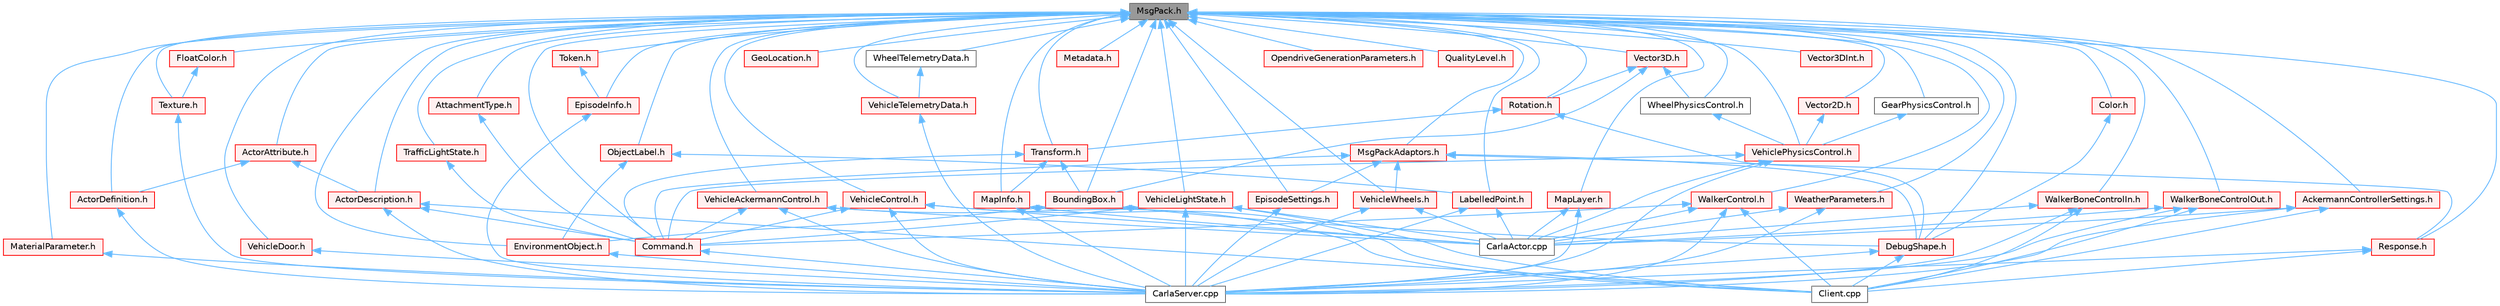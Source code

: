 digraph "MsgPack.h"
{
 // INTERACTIVE_SVG=YES
 // LATEX_PDF_SIZE
  bgcolor="transparent";
  edge [fontname=Helvetica,fontsize=10,labelfontname=Helvetica,labelfontsize=10];
  node [fontname=Helvetica,fontsize=10,shape=box,height=0.2,width=0.4];
  Node1 [id="Node000001",label="MsgPack.h",height=0.2,width=0.4,color="gray40", fillcolor="grey60", style="filled", fontcolor="black",tooltip=" "];
  Node1 -> Node2 [id="edge1_Node000001_Node000002",dir="back",color="steelblue1",style="solid",tooltip=" "];
  Node2 [id="Node000002",label="AckermannControllerSettings.h",height=0.2,width=0.4,color="red", fillcolor="#FFF0F0", style="filled",URL="$d0/d10/LibCarla_2source_2carla_2rpc_2AckermannControllerSettings_8h.html",tooltip=" "];
  Node2 -> Node3 [id="edge2_Node000002_Node000003",dir="back",color="steelblue1",style="solid",tooltip=" "];
  Node3 [id="Node000003",label="CarlaActor.cpp",height=0.2,width=0.4,color="grey40", fillcolor="white", style="filled",URL="$d3/d43/CarlaActor_8cpp.html",tooltip=" "];
  Node2 -> Node4 [id="edge3_Node000002_Node000004",dir="back",color="steelblue1",style="solid",tooltip=" "];
  Node4 [id="Node000004",label="CarlaServer.cpp",height=0.2,width=0.4,color="grey40", fillcolor="white", style="filled",URL="$db/d6c/CarlaServer_8cpp.html",tooltip=" "];
  Node2 -> Node5 [id="edge4_Node000002_Node000005",dir="back",color="steelblue1",style="solid",tooltip=" "];
  Node5 [id="Node000005",label="Client.cpp",height=0.2,width=0.4,color="grey40", fillcolor="white", style="filled",URL="$dc/d4a/client_2detail_2Client_8cpp.html",tooltip=" "];
  Node1 -> Node51 [id="edge5_Node000001_Node000051",dir="back",color="steelblue1",style="solid",tooltip=" "];
  Node51 [id="Node000051",label="ActorAttribute.h",height=0.2,width=0.4,color="red", fillcolor="#FFF0F0", style="filled",URL="$d2/dc4/LibCarla_2source_2carla_2rpc_2ActorAttribute_8h.html",tooltip=" "];
  Node51 -> Node94 [id="edge6_Node000051_Node000094",dir="back",color="steelblue1",style="solid",tooltip=" "];
  Node94 [id="Node000094",label="ActorDefinition.h",height=0.2,width=0.4,color="red", fillcolor="#FFF0F0", style="filled",URL="$d9/dd9/LibCarla_2source_2carla_2rpc_2ActorDefinition_8h.html",tooltip=" "];
  Node94 -> Node4 [id="edge7_Node000094_Node000004",dir="back",color="steelblue1",style="solid",tooltip=" "];
  Node51 -> Node96 [id="edge8_Node000051_Node000096",dir="back",color="steelblue1",style="solid",tooltip=" "];
  Node96 [id="Node000096",label="ActorDescription.h",height=0.2,width=0.4,color="red", fillcolor="#FFF0F0", style="filled",URL="$d9/db9/LibCarla_2source_2carla_2rpc_2ActorDescription_8h.html",tooltip=" "];
  Node96 -> Node4 [id="edge9_Node000096_Node000004",dir="back",color="steelblue1",style="solid",tooltip=" "];
  Node96 -> Node5 [id="edge10_Node000096_Node000005",dir="back",color="steelblue1",style="solid",tooltip=" "];
  Node96 -> Node229 [id="edge11_Node000096_Node000229",dir="back",color="steelblue1",style="solid",tooltip=" "];
  Node229 [id="Node000229",label="Command.h",height=0.2,width=0.4,color="red", fillcolor="#FFF0F0", style="filled",URL="$d1/d55/Command_8h.html",tooltip=" "];
  Node229 -> Node4 [id="edge12_Node000229_Node000004",dir="back",color="steelblue1",style="solid",tooltip=" "];
  Node1 -> Node94 [id="edge13_Node000001_Node000094",dir="back",color="steelblue1",style="solid",tooltip=" "];
  Node1 -> Node96 [id="edge14_Node000001_Node000096",dir="back",color="steelblue1",style="solid",tooltip=" "];
  Node1 -> Node230 [id="edge15_Node000001_Node000230",dir="back",color="steelblue1",style="solid",tooltip=" "];
  Node230 [id="Node000230",label="AttachmentType.h",height=0.2,width=0.4,color="red", fillcolor="#FFF0F0", style="filled",URL="$d9/df7/AttachmentType_8h.html",tooltip=" "];
  Node230 -> Node229 [id="edge16_Node000230_Node000229",dir="back",color="steelblue1",style="solid",tooltip=" "];
  Node1 -> Node233 [id="edge17_Node000001_Node000233",dir="back",color="steelblue1",style="solid",tooltip=" "];
  Node233 [id="Node000233",label="BoundingBox.h",height=0.2,width=0.4,color="red", fillcolor="#FFF0F0", style="filled",URL="$d2/dfe/LibCarla_2source_2carla_2geom_2BoundingBox_8h.html",tooltip=" "];
  Node233 -> Node235 [id="edge18_Node000233_Node000235",dir="back",color="steelblue1",style="solid",tooltip=" "];
  Node235 [id="Node000235",label="DebugShape.h",height=0.2,width=0.4,color="red", fillcolor="#FFF0F0", style="filled",URL="$dd/dd3/DebugShape_8h.html",tooltip=" "];
  Node235 -> Node4 [id="edge19_Node000235_Node000004",dir="back",color="steelblue1",style="solid",tooltip=" "];
  Node235 -> Node5 [id="edge20_Node000235_Node000005",dir="back",color="steelblue1",style="solid",tooltip=" "];
  Node233 -> Node236 [id="edge21_Node000233_Node000236",dir="back",color="steelblue1",style="solid",tooltip=" "];
  Node236 [id="Node000236",label="EnvironmentObject.h",height=0.2,width=0.4,color="red", fillcolor="#FFF0F0", style="filled",URL="$de/d10/LibCarla_2source_2carla_2rpc_2EnvironmentObject_8h.html",tooltip=" "];
  Node236 -> Node4 [id="edge22_Node000236_Node000004",dir="back",color="steelblue1",style="solid",tooltip=" "];
  Node1 -> Node293 [id="edge23_Node000001_Node000293",dir="back",color="steelblue1",style="solid",tooltip=" "];
  Node293 [id="Node000293",label="Color.h",height=0.2,width=0.4,color="red", fillcolor="#FFF0F0", style="filled",URL="$d6/d74/rpc_2Color_8h.html",tooltip=" "];
  Node293 -> Node235 [id="edge24_Node000293_Node000235",dir="back",color="steelblue1",style="solid",tooltip=" "];
  Node1 -> Node229 [id="edge25_Node000001_Node000229",dir="back",color="steelblue1",style="solid",tooltip=" "];
  Node1 -> Node235 [id="edge26_Node000001_Node000235",dir="back",color="steelblue1",style="solid",tooltip=" "];
  Node1 -> Node236 [id="edge27_Node000001_Node000236",dir="back",color="steelblue1",style="solid",tooltip=" "];
  Node1 -> Node314 [id="edge28_Node000001_Node000314",dir="back",color="steelblue1",style="solid",tooltip=" "];
  Node314 [id="Node000314",label="EpisodeInfo.h",height=0.2,width=0.4,color="red", fillcolor="#FFF0F0", style="filled",URL="$d2/d1c/EpisodeInfo_8h.html",tooltip=" "];
  Node314 -> Node4 [id="edge29_Node000314_Node000004",dir="back",color="steelblue1",style="solid",tooltip=" "];
  Node1 -> Node315 [id="edge30_Node000001_Node000315",dir="back",color="steelblue1",style="solid",tooltip=" "];
  Node315 [id="Node000315",label="EpisodeSettings.h",height=0.2,width=0.4,color="red", fillcolor="#FFF0F0", style="filled",URL="$db/df7/LibCarla_2source_2carla_2rpc_2EpisodeSettings_8h.html",tooltip=" "];
  Node315 -> Node4 [id="edge31_Node000315_Node000004",dir="back",color="steelblue1",style="solid",tooltip=" "];
  Node1 -> Node316 [id="edge32_Node000001_Node000316",dir="back",color="steelblue1",style="solid",tooltip=" "];
  Node316 [id="Node000316",label="FloatColor.h",height=0.2,width=0.4,color="red", fillcolor="#FFF0F0", style="filled",URL="$d1/d09/FloatColor_8h.html",tooltip=" "];
  Node316 -> Node309 [id="edge33_Node000316_Node000309",dir="back",color="steelblue1",style="solid",tooltip=" "];
  Node309 [id="Node000309",label="Texture.h",height=0.2,width=0.4,color="red", fillcolor="#FFF0F0", style="filled",URL="$d9/dbf/Texture_8h.html",tooltip=" "];
  Node309 -> Node4 [id="edge34_Node000309_Node000004",dir="back",color="steelblue1",style="solid",tooltip=" "];
  Node1 -> Node317 [id="edge35_Node000001_Node000317",dir="back",color="steelblue1",style="solid",tooltip=" "];
  Node317 [id="Node000317",label="GearPhysicsControl.h",height=0.2,width=0.4,color="grey40", fillcolor="white", style="filled",URL="$d1/d8e/GearPhysicsControl_8h.html",tooltip=" "];
  Node317 -> Node318 [id="edge36_Node000317_Node000318",dir="back",color="steelblue1",style="solid",tooltip=" "];
  Node318 [id="Node000318",label="VehiclePhysicsControl.h",height=0.2,width=0.4,color="red", fillcolor="#FFF0F0", style="filled",URL="$d1/d8e/LibCarla_2source_2carla_2rpc_2VehiclePhysicsControl_8h.html",tooltip=" "];
  Node318 -> Node3 [id="edge37_Node000318_Node000003",dir="back",color="steelblue1",style="solid",tooltip=" "];
  Node318 -> Node4 [id="edge38_Node000318_Node000004",dir="back",color="steelblue1",style="solid",tooltip=" "];
  Node318 -> Node229 [id="edge39_Node000318_Node000229",dir="back",color="steelblue1",style="solid",tooltip=" "];
  Node1 -> Node321 [id="edge40_Node000001_Node000321",dir="back",color="steelblue1",style="solid",tooltip=" "];
  Node321 [id="Node000321",label="GeoLocation.h",height=0.2,width=0.4,color="red", fillcolor="#FFF0F0", style="filled",URL="$d7/d86/GeoLocation_8h.html",tooltip=" "];
  Node1 -> Node326 [id="edge41_Node000001_Node000326",dir="back",color="steelblue1",style="solid",tooltip=" "];
  Node326 [id="Node000326",label="LabelledPoint.h",height=0.2,width=0.4,color="red", fillcolor="#FFF0F0", style="filled",URL="$d2/dd4/LabelledPoint_8h.html",tooltip=" "];
  Node326 -> Node3 [id="edge42_Node000326_Node000003",dir="back",color="steelblue1",style="solid",tooltip=" "];
  Node326 -> Node4 [id="edge43_Node000326_Node000004",dir="back",color="steelblue1",style="solid",tooltip=" "];
  Node1 -> Node329 [id="edge44_Node000001_Node000329",dir="back",color="steelblue1",style="solid",tooltip=" "];
  Node329 [id="Node000329",label="MapInfo.h",height=0.2,width=0.4,color="red", fillcolor="#FFF0F0", style="filled",URL="$d8/d5a/MapInfo_8h.html",tooltip=" "];
  Node329 -> Node3 [id="edge45_Node000329_Node000003",dir="back",color="steelblue1",style="solid",tooltip=" "];
  Node329 -> Node4 [id="edge46_Node000329_Node000004",dir="back",color="steelblue1",style="solid",tooltip=" "];
  Node1 -> Node330 [id="edge47_Node000001_Node000330",dir="back",color="steelblue1",style="solid",tooltip=" "];
  Node330 [id="Node000330",label="MapLayer.h",height=0.2,width=0.4,color="red", fillcolor="#FFF0F0", style="filled",URL="$d0/dc2/MapLayer_8h.html",tooltip=" "];
  Node330 -> Node3 [id="edge48_Node000330_Node000003",dir="back",color="steelblue1",style="solid",tooltip=" "];
  Node330 -> Node4 [id="edge49_Node000330_Node000004",dir="back",color="steelblue1",style="solid",tooltip=" "];
  Node1 -> Node332 [id="edge50_Node000001_Node000332",dir="back",color="steelblue1",style="solid",tooltip=" "];
  Node332 [id="Node000332",label="MaterialParameter.h",height=0.2,width=0.4,color="red", fillcolor="#FFF0F0", style="filled",URL="$d7/d10/MaterialParameter_8h.html",tooltip=" "];
  Node332 -> Node4 [id="edge51_Node000332_Node000004",dir="back",color="steelblue1",style="solid",tooltip=" "];
  Node1 -> Node334 [id="edge52_Node000001_Node000334",dir="back",color="steelblue1",style="solid",tooltip=" "];
  Node334 [id="Node000334",label="Metadata.h",height=0.2,width=0.4,color="red", fillcolor="#FFF0F0", style="filled",URL="$d1/da9/Metadata_8h.html",tooltip=" "];
  Node1 -> Node337 [id="edge53_Node000001_Node000337",dir="back",color="steelblue1",style="solid",tooltip=" "];
  Node337 [id="Node000337",label="MsgPackAdaptors.h",height=0.2,width=0.4,color="red", fillcolor="#FFF0F0", style="filled",URL="$de/db4/MsgPackAdaptors_8h.html",tooltip=" "];
  Node337 -> Node229 [id="edge54_Node000337_Node000229",dir="back",color="steelblue1",style="solid",tooltip=" "];
  Node337 -> Node235 [id="edge55_Node000337_Node000235",dir="back",color="steelblue1",style="solid",tooltip=" "];
  Node337 -> Node315 [id="edge56_Node000337_Node000315",dir="back",color="steelblue1",style="solid",tooltip=" "];
  Node337 -> Node338 [id="edge57_Node000337_Node000338",dir="back",color="steelblue1",style="solid",tooltip=" "];
  Node338 [id="Node000338",label="Response.h",height=0.2,width=0.4,color="red", fillcolor="#FFF0F0", style="filled",URL="$df/d3f/Response_8h.html",tooltip=" "];
  Node338 -> Node4 [id="edge58_Node000338_Node000004",dir="back",color="steelblue1",style="solid",tooltip=" "];
  Node338 -> Node5 [id="edge59_Node000338_Node000005",dir="back",color="steelblue1",style="solid",tooltip=" "];
  Node337 -> Node340 [id="edge60_Node000337_Node000340",dir="back",color="steelblue1",style="solid",tooltip=" "];
  Node340 [id="Node000340",label="VehicleWheels.h",height=0.2,width=0.4,color="red", fillcolor="#FFF0F0", style="filled",URL="$d2/d02/VehicleWheels_8h.html",tooltip=" "];
  Node340 -> Node3 [id="edge61_Node000340_Node000003",dir="back",color="steelblue1",style="solid",tooltip=" "];
  Node340 -> Node4 [id="edge62_Node000340_Node000004",dir="back",color="steelblue1",style="solid",tooltip=" "];
  Node1 -> Node341 [id="edge63_Node000001_Node000341",dir="back",color="steelblue1",style="solid",tooltip=" "];
  Node341 [id="Node000341",label="ObjectLabel.h",height=0.2,width=0.4,color="red", fillcolor="#FFF0F0", style="filled",URL="$d0/dea/ObjectLabel_8h.html",tooltip=" "];
  Node341 -> Node236 [id="edge64_Node000341_Node000236",dir="back",color="steelblue1",style="solid",tooltip=" "];
  Node341 -> Node326 [id="edge65_Node000341_Node000326",dir="back",color="steelblue1",style="solid",tooltip=" "];
  Node1 -> Node347 [id="edge66_Node000001_Node000347",dir="back",color="steelblue1",style="solid",tooltip=" "];
  Node347 [id="Node000347",label="OpendriveGenerationParameters.h",height=0.2,width=0.4,color="red", fillcolor="#FFF0F0", style="filled",URL="$d9/d3b/OpendriveGenerationParameters_8h.html",tooltip=" "];
  Node1 -> Node348 [id="edge67_Node000001_Node000348",dir="back",color="steelblue1",style="solid",tooltip=" "];
  Node348 [id="Node000348",label="QualityLevel.h",height=0.2,width=0.4,color="red", fillcolor="#FFF0F0", style="filled",URL="$d4/dee/QualityLevel_8h.html",tooltip=" "];
  Node1 -> Node338 [id="edge68_Node000001_Node000338",dir="back",color="steelblue1",style="solid",tooltip=" "];
  Node1 -> Node354 [id="edge69_Node000001_Node000354",dir="back",color="steelblue1",style="solid",tooltip=" "];
  Node354 [id="Node000354",label="Rotation.h",height=0.2,width=0.4,color="red", fillcolor="#FFF0F0", style="filled",URL="$d0/d8f/Rotation_8h.html",tooltip=" "];
  Node354 -> Node235 [id="edge70_Node000354_Node000235",dir="back",color="steelblue1",style="solid",tooltip=" "];
  Node354 -> Node356 [id="edge71_Node000354_Node000356",dir="back",color="steelblue1",style="solid",tooltip=" "];
  Node356 [id="Node000356",label="Transform.h",height=0.2,width=0.4,color="red", fillcolor="#FFF0F0", style="filled",URL="$de/d17/geom_2Transform_8h.html",tooltip=" "];
  Node356 -> Node233 [id="edge72_Node000356_Node000233",dir="back",color="steelblue1",style="solid",tooltip=" "];
  Node356 -> Node229 [id="edge73_Node000356_Node000229",dir="back",color="steelblue1",style="solid",tooltip=" "];
  Node356 -> Node329 [id="edge74_Node000356_Node000329",dir="back",color="steelblue1",style="solid",tooltip=" "];
  Node1 -> Node309 [id="edge75_Node000001_Node000309",dir="back",color="steelblue1",style="solid",tooltip=" "];
  Node1 -> Node417 [id="edge76_Node000001_Node000417",dir="back",color="steelblue1",style="solid",tooltip=" "];
  Node417 [id="Node000417",label="Token.h",height=0.2,width=0.4,color="red", fillcolor="#FFF0F0", style="filled",URL="$dc/d33/Token_8h.html",tooltip=" "];
  Node417 -> Node314 [id="edge77_Node000417_Node000314",dir="back",color="steelblue1",style="solid",tooltip=" "];
  Node1 -> Node441 [id="edge78_Node000001_Node000441",dir="back",color="steelblue1",style="solid",tooltip=" "];
  Node441 [id="Node000441",label="TrafficLightState.h",height=0.2,width=0.4,color="red", fillcolor="#FFF0F0", style="filled",URL="$d1/d16/LibCarla_2source_2carla_2rpc_2TrafficLightState_8h.html",tooltip=" "];
  Node441 -> Node229 [id="edge79_Node000441_Node000229",dir="back",color="steelblue1",style="solid",tooltip=" "];
  Node1 -> Node356 [id="edge80_Node000001_Node000356",dir="back",color="steelblue1",style="solid",tooltip=" "];
  Node1 -> Node442 [id="edge81_Node000001_Node000442",dir="back",color="steelblue1",style="solid",tooltip=" "];
  Node442 [id="Node000442",label="Vector2D.h",height=0.2,width=0.4,color="red", fillcolor="#FFF0F0", style="filled",URL="$d7/d26/geom_2Vector2D_8h.html",tooltip=" "];
  Node442 -> Node318 [id="edge82_Node000442_Node000318",dir="back",color="steelblue1",style="solid",tooltip=" "];
  Node1 -> Node449 [id="edge83_Node000001_Node000449",dir="back",color="steelblue1",style="solid",tooltip=" "];
  Node449 [id="Node000449",label="Vector3D.h",height=0.2,width=0.4,color="red", fillcolor="#FFF0F0", style="filled",URL="$de/d70/geom_2Vector3D_8h.html",tooltip=" "];
  Node449 -> Node233 [id="edge84_Node000449_Node000233",dir="back",color="steelblue1",style="solid",tooltip=" "];
  Node449 -> Node354 [id="edge85_Node000449_Node000354",dir="back",color="steelblue1",style="solid",tooltip=" "];
  Node449 -> Node461 [id="edge86_Node000449_Node000461",dir="back",color="steelblue1",style="solid",tooltip=" "];
  Node461 [id="Node000461",label="WheelPhysicsControl.h",height=0.2,width=0.4,color="grey40", fillcolor="white", style="filled",URL="$df/d2b/LibCarla_2source_2carla_2rpc_2WheelPhysicsControl_8h.html",tooltip=" "];
  Node461 -> Node318 [id="edge87_Node000461_Node000318",dir="back",color="steelblue1",style="solid",tooltip=" "];
  Node1 -> Node462 [id="edge88_Node000001_Node000462",dir="back",color="steelblue1",style="solid",tooltip=" "];
  Node462 [id="Node000462",label="Vector3DInt.h",height=0.2,width=0.4,color="red", fillcolor="#FFF0F0", style="filled",URL="$d1/da4/Vector3DInt_8h.html",tooltip=" "];
  Node1 -> Node463 [id="edge89_Node000001_Node000463",dir="back",color="steelblue1",style="solid",tooltip=" "];
  Node463 [id="Node000463",label="VehicleAckermannControl.h",height=0.2,width=0.4,color="red", fillcolor="#FFF0F0", style="filled",URL="$dc/def/LibCarla_2source_2carla_2rpc_2VehicleAckermannControl_8h.html",tooltip=" "];
  Node463 -> Node3 [id="edge90_Node000463_Node000003",dir="back",color="steelblue1",style="solid",tooltip=" "];
  Node463 -> Node4 [id="edge91_Node000463_Node000004",dir="back",color="steelblue1",style="solid",tooltip=" "];
  Node463 -> Node5 [id="edge92_Node000463_Node000005",dir="back",color="steelblue1",style="solid",tooltip=" "];
  Node463 -> Node229 [id="edge93_Node000463_Node000229",dir="back",color="steelblue1",style="solid",tooltip=" "];
  Node1 -> Node464 [id="edge94_Node000001_Node000464",dir="back",color="steelblue1",style="solid",tooltip=" "];
  Node464 [id="Node000464",label="VehicleControl.h",height=0.2,width=0.4,color="red", fillcolor="#FFF0F0", style="filled",URL="$dd/d28/LibCarla_2source_2carla_2rpc_2VehicleControl_8h.html",tooltip=" "];
  Node464 -> Node3 [id="edge95_Node000464_Node000003",dir="back",color="steelblue1",style="solid",tooltip=" "];
  Node464 -> Node4 [id="edge96_Node000464_Node000004",dir="back",color="steelblue1",style="solid",tooltip=" "];
  Node464 -> Node5 [id="edge97_Node000464_Node000005",dir="back",color="steelblue1",style="solid",tooltip=" "];
  Node464 -> Node229 [id="edge98_Node000464_Node000229",dir="back",color="steelblue1",style="solid",tooltip=" "];
  Node1 -> Node465 [id="edge99_Node000001_Node000465",dir="back",color="steelblue1",style="solid",tooltip=" "];
  Node465 [id="Node000465",label="VehicleDoor.h",height=0.2,width=0.4,color="red", fillcolor="#FFF0F0", style="filled",URL="$da/dc3/VehicleDoor_8h.html",tooltip=" "];
  Node465 -> Node4 [id="edge100_Node000465_Node000004",dir="back",color="steelblue1",style="solid",tooltip=" "];
  Node1 -> Node466 [id="edge101_Node000001_Node000466",dir="back",color="steelblue1",style="solid",tooltip=" "];
  Node466 [id="Node000466",label="VehicleLightState.h",height=0.2,width=0.4,color="red", fillcolor="#FFF0F0", style="filled",URL="$d8/d64/LibCarla_2source_2carla_2rpc_2VehicleLightState_8h.html",tooltip=" "];
  Node466 -> Node3 [id="edge102_Node000466_Node000003",dir="back",color="steelblue1",style="solid",tooltip=" "];
  Node466 -> Node4 [id="edge103_Node000466_Node000004",dir="back",color="steelblue1",style="solid",tooltip=" "];
  Node466 -> Node5 [id="edge104_Node000466_Node000005",dir="back",color="steelblue1",style="solid",tooltip=" "];
  Node466 -> Node229 [id="edge105_Node000466_Node000229",dir="back",color="steelblue1",style="solid",tooltip=" "];
  Node1 -> Node318 [id="edge106_Node000001_Node000318",dir="back",color="steelblue1",style="solid",tooltip=" "];
  Node1 -> Node468 [id="edge107_Node000001_Node000468",dir="back",color="steelblue1",style="solid",tooltip=" "];
  Node468 [id="Node000468",label="VehicleTelemetryData.h",height=0.2,width=0.4,color="red", fillcolor="#FFF0F0", style="filled",URL="$d3/d90/LibCarla_2source_2carla_2rpc_2VehicleTelemetryData_8h.html",tooltip=" "];
  Node468 -> Node4 [id="edge108_Node000468_Node000004",dir="back",color="steelblue1",style="solid",tooltip=" "];
  Node1 -> Node340 [id="edge109_Node000001_Node000340",dir="back",color="steelblue1",style="solid",tooltip=" "];
  Node1 -> Node410 [id="edge110_Node000001_Node000410",dir="back",color="steelblue1",style="solid",tooltip=" "];
  Node410 [id="Node000410",label="WalkerBoneControlIn.h",height=0.2,width=0.4,color="red", fillcolor="#FFF0F0", style="filled",URL="$d8/db7/LibCarla_2source_2carla_2rpc_2WalkerBoneControlIn_8h.html",tooltip=" "];
  Node410 -> Node3 [id="edge111_Node000410_Node000003",dir="back",color="steelblue1",style="solid",tooltip=" "];
  Node410 -> Node4 [id="edge112_Node000410_Node000004",dir="back",color="steelblue1",style="solid",tooltip=" "];
  Node410 -> Node5 [id="edge113_Node000410_Node000005",dir="back",color="steelblue1",style="solid",tooltip=" "];
  Node1 -> Node414 [id="edge114_Node000001_Node000414",dir="back",color="steelblue1",style="solid",tooltip=" "];
  Node414 [id="Node000414",label="WalkerBoneControlOut.h",height=0.2,width=0.4,color="red", fillcolor="#FFF0F0", style="filled",URL="$d8/db4/LibCarla_2source_2carla_2rpc_2WalkerBoneControlOut_8h.html",tooltip=" "];
  Node414 -> Node3 [id="edge115_Node000414_Node000003",dir="back",color="steelblue1",style="solid",tooltip=" "];
  Node414 -> Node4 [id="edge116_Node000414_Node000004",dir="back",color="steelblue1",style="solid",tooltip=" "];
  Node414 -> Node5 [id="edge117_Node000414_Node000005",dir="back",color="steelblue1",style="solid",tooltip=" "];
  Node1 -> Node469 [id="edge118_Node000001_Node000469",dir="back",color="steelblue1",style="solid",tooltip=" "];
  Node469 [id="Node000469",label="WalkerControl.h",height=0.2,width=0.4,color="red", fillcolor="#FFF0F0", style="filled",URL="$dd/db3/LibCarla_2source_2carla_2rpc_2WalkerControl_8h.html",tooltip=" "];
  Node469 -> Node3 [id="edge119_Node000469_Node000003",dir="back",color="steelblue1",style="solid",tooltip=" "];
  Node469 -> Node4 [id="edge120_Node000469_Node000004",dir="back",color="steelblue1",style="solid",tooltip=" "];
  Node469 -> Node5 [id="edge121_Node000469_Node000005",dir="back",color="steelblue1",style="solid",tooltip=" "];
  Node469 -> Node229 [id="edge122_Node000469_Node000229",dir="back",color="steelblue1",style="solid",tooltip=" "];
  Node1 -> Node470 [id="edge123_Node000001_Node000470",dir="back",color="steelblue1",style="solid",tooltip=" "];
  Node470 [id="Node000470",label="WeatherParameters.h",height=0.2,width=0.4,color="red", fillcolor="#FFF0F0", style="filled",URL="$da/d0c/LibCarla_2source_2carla_2rpc_2WeatherParameters_8h.html",tooltip=" "];
  Node470 -> Node3 [id="edge124_Node000470_Node000003",dir="back",color="steelblue1",style="solid",tooltip=" "];
  Node470 -> Node4 [id="edge125_Node000470_Node000004",dir="back",color="steelblue1",style="solid",tooltip=" "];
  Node1 -> Node461 [id="edge126_Node000001_Node000461",dir="back",color="steelblue1",style="solid",tooltip=" "];
  Node1 -> Node472 [id="edge127_Node000001_Node000472",dir="back",color="steelblue1",style="solid",tooltip=" "];
  Node472 [id="Node000472",label="WheelTelemetryData.h",height=0.2,width=0.4,color="grey40", fillcolor="white", style="filled",URL="$d1/d70/WheelTelemetryData_8h.html",tooltip=" "];
  Node472 -> Node468 [id="edge128_Node000472_Node000468",dir="back",color="steelblue1",style="solid",tooltip=" "];
}
